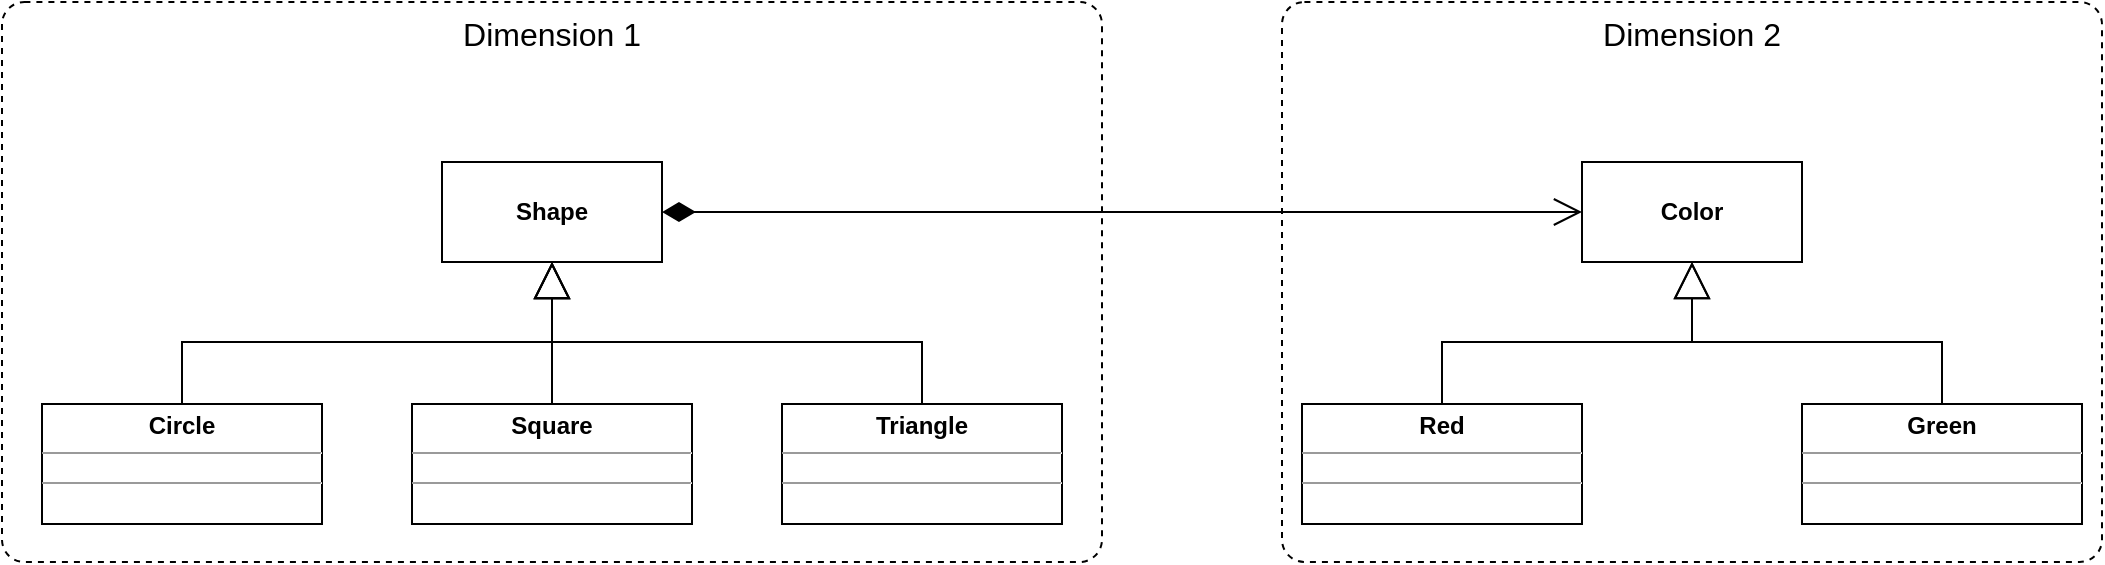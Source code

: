 <mxfile version="21.1.2" type="device">
  <diagram id="C5RBs43oDa-KdzZeNtuy" name="Page-1">
    <mxGraphModel dx="1434" dy="844" grid="1" gridSize="10" guides="1" tooltips="1" connect="1" arrows="1" fold="1" page="1" pageScale="1" pageWidth="827" pageHeight="1169" math="0" shadow="0">
      <root>
        <mxCell id="WIyWlLk6GJQsqaUBKTNV-0" />
        <mxCell id="WIyWlLk6GJQsqaUBKTNV-1" parent="WIyWlLk6GJQsqaUBKTNV-0" />
        <mxCell id="HlkVuwVzkqZ--7V7fY77-15" value="Dimension&amp;nbsp;2" style="rounded=1;whiteSpace=wrap;html=1;verticalAlign=top;fontSize=16;dashed=1;fillColor=none;arcSize=4;" parent="WIyWlLk6GJQsqaUBKTNV-1" vertex="1">
          <mxGeometry x="740" width="410" height="280" as="geometry" />
        </mxCell>
        <mxCell id="HlkVuwVzkqZ--7V7fY77-14" value="Dimension 1" style="rounded=1;whiteSpace=wrap;html=1;verticalAlign=top;fontSize=16;dashed=1;fillColor=none;arcSize=4;" parent="WIyWlLk6GJQsqaUBKTNV-1" vertex="1">
          <mxGeometry x="100" width="550" height="280" as="geometry" />
        </mxCell>
        <mxCell id="HlkVuwVzkqZ--7V7fY77-0" value="&lt;b&gt;Shape&lt;/b&gt;" style="html=1;whiteSpace=wrap;" parent="WIyWlLk6GJQsqaUBKTNV-1" vertex="1">
          <mxGeometry x="320" y="80" width="110" height="50" as="geometry" />
        </mxCell>
        <mxCell id="HlkVuwVzkqZ--7V7fY77-1" value="&lt;p style=&quot;margin:0px;margin-top:4px;text-align:center;&quot;&gt;&lt;b&gt;Circle&lt;/b&gt;&lt;br&gt;&lt;/p&gt;&lt;hr size=&quot;1&quot;&gt;&lt;div style=&quot;height:2px;&quot;&gt;&lt;/div&gt;&lt;hr size=&quot;1&quot;&gt;&lt;div style=&quot;height:2px;&quot;&gt;&lt;/div&gt;" style="verticalAlign=top;align=left;overflow=fill;fontSize=12;fontFamily=Helvetica;html=1;whiteSpace=wrap;" parent="WIyWlLk6GJQsqaUBKTNV-1" vertex="1">
          <mxGeometry x="120" y="201" width="140" height="60" as="geometry" />
        </mxCell>
        <mxCell id="HlkVuwVzkqZ--7V7fY77-2" value="&lt;p style=&quot;margin:0px;margin-top:4px;text-align:center;&quot;&gt;&lt;b&gt;Square&lt;/b&gt;&lt;br&gt;&lt;/p&gt;&lt;hr size=&quot;1&quot;&gt;&lt;div style=&quot;height:2px;&quot;&gt;&lt;/div&gt;&lt;hr size=&quot;1&quot;&gt;&lt;div style=&quot;height:2px;&quot;&gt;&lt;/div&gt;" style="verticalAlign=top;align=left;overflow=fill;fontSize=12;fontFamily=Helvetica;html=1;whiteSpace=wrap;" parent="WIyWlLk6GJQsqaUBKTNV-1" vertex="1">
          <mxGeometry x="305" y="201" width="140" height="60" as="geometry" />
        </mxCell>
        <mxCell id="HlkVuwVzkqZ--7V7fY77-3" value="&lt;p style=&quot;margin:0px;margin-top:4px;text-align:center;&quot;&gt;&lt;b&gt;Triangle&lt;/b&gt;&lt;br&gt;&lt;/p&gt;&lt;hr size=&quot;1&quot;&gt;&lt;div style=&quot;height:2px;&quot;&gt;&lt;/div&gt;&lt;hr size=&quot;1&quot;&gt;&lt;div style=&quot;height:2px;&quot;&gt;&lt;/div&gt;" style="verticalAlign=top;align=left;overflow=fill;fontSize=12;fontFamily=Helvetica;html=1;whiteSpace=wrap;" parent="WIyWlLk6GJQsqaUBKTNV-1" vertex="1">
          <mxGeometry x="490" y="201" width="140" height="60" as="geometry" />
        </mxCell>
        <mxCell id="HlkVuwVzkqZ--7V7fY77-4" value="" style="endArrow=block;endSize=16;endFill=0;html=1;rounded=0;edgeStyle=orthogonalEdgeStyle;" parent="WIyWlLk6GJQsqaUBKTNV-1" source="HlkVuwVzkqZ--7V7fY77-1" target="HlkVuwVzkqZ--7V7fY77-0" edge="1">
          <mxGeometry width="160" relative="1" as="geometry">
            <mxPoint x="190" y="160" as="sourcePoint" />
            <mxPoint x="350" y="160" as="targetPoint" />
            <Array as="points">
              <mxPoint x="190" y="170" />
              <mxPoint x="375" y="170" />
            </Array>
            <mxPoint as="offset" />
          </mxGeometry>
        </mxCell>
        <mxCell id="HlkVuwVzkqZ--7V7fY77-5" value="" style="endArrow=block;endSize=16;endFill=0;html=1;rounded=0;edgeStyle=orthogonalEdgeStyle;" parent="WIyWlLk6GJQsqaUBKTNV-1" source="HlkVuwVzkqZ--7V7fY77-3" target="HlkVuwVzkqZ--7V7fY77-0" edge="1">
          <mxGeometry width="160" relative="1" as="geometry">
            <mxPoint x="590" y="130" as="sourcePoint" />
            <mxPoint x="775" y="59" as="targetPoint" />
            <Array as="points">
              <mxPoint x="560" y="170" />
              <mxPoint x="375" y="170" />
            </Array>
            <mxPoint as="offset" />
          </mxGeometry>
        </mxCell>
        <mxCell id="HlkVuwVzkqZ--7V7fY77-6" value="" style="endArrow=block;endSize=16;endFill=0;html=1;rounded=0;" parent="WIyWlLk6GJQsqaUBKTNV-1" source="HlkVuwVzkqZ--7V7fY77-2" target="HlkVuwVzkqZ--7V7fY77-0" edge="1">
          <mxGeometry width="160" relative="1" as="geometry">
            <mxPoint x="405" y="391" as="sourcePoint" />
            <mxPoint x="190" y="320" as="targetPoint" />
            <mxPoint as="offset" />
          </mxGeometry>
        </mxCell>
        <mxCell id="HlkVuwVzkqZ--7V7fY77-7" value="&lt;b&gt;Color&lt;/b&gt;" style="html=1;whiteSpace=wrap;" parent="WIyWlLk6GJQsqaUBKTNV-1" vertex="1">
          <mxGeometry x="890" y="80" width="110" height="50" as="geometry" />
        </mxCell>
        <mxCell id="HlkVuwVzkqZ--7V7fY77-8" value="&lt;p style=&quot;margin:0px;margin-top:4px;text-align:center;&quot;&gt;&lt;b&gt;Red&lt;/b&gt;&lt;br&gt;&lt;/p&gt;&lt;hr size=&quot;1&quot;&gt;&lt;div style=&quot;height:2px;&quot;&gt;&lt;/div&gt;&lt;hr size=&quot;1&quot;&gt;&lt;div style=&quot;height:2px;&quot;&gt;&lt;/div&gt;" style="verticalAlign=top;align=left;overflow=fill;fontSize=12;fontFamily=Helvetica;html=1;whiteSpace=wrap;" parent="WIyWlLk6GJQsqaUBKTNV-1" vertex="1">
          <mxGeometry x="750" y="201" width="140" height="60" as="geometry" />
        </mxCell>
        <mxCell id="HlkVuwVzkqZ--7V7fY77-9" value="&lt;p style=&quot;margin:0px;margin-top:4px;text-align:center;&quot;&gt;&lt;b&gt;Green&lt;/b&gt;&lt;br&gt;&lt;/p&gt;&lt;hr size=&quot;1&quot;&gt;&lt;div style=&quot;height:2px;&quot;&gt;&lt;/div&gt;&lt;hr size=&quot;1&quot;&gt;&lt;div style=&quot;height:2px;&quot;&gt;&lt;/div&gt;" style="verticalAlign=top;align=left;overflow=fill;fontSize=12;fontFamily=Helvetica;html=1;whiteSpace=wrap;" parent="WIyWlLk6GJQsqaUBKTNV-1" vertex="1">
          <mxGeometry x="1000" y="201" width="140" height="60" as="geometry" />
        </mxCell>
        <mxCell id="HlkVuwVzkqZ--7V7fY77-10" value="" style="endArrow=block;endSize=16;endFill=0;html=1;rounded=0;edgeStyle=orthogonalEdgeStyle;" parent="WIyWlLk6GJQsqaUBKTNV-1" source="HlkVuwVzkqZ--7V7fY77-8" target="HlkVuwVzkqZ--7V7fY77-7" edge="1">
          <mxGeometry width="160" relative="1" as="geometry">
            <mxPoint x="710" y="140" as="sourcePoint" />
            <mxPoint x="920" y="160" as="targetPoint" />
            <Array as="points">
              <mxPoint x="820" y="170" />
              <mxPoint x="945" y="170" />
            </Array>
            <mxPoint as="offset" />
          </mxGeometry>
        </mxCell>
        <mxCell id="HlkVuwVzkqZ--7V7fY77-11" value="" style="endArrow=block;endSize=16;endFill=0;html=1;rounded=0;edgeStyle=orthogonalEdgeStyle;" parent="WIyWlLk6GJQsqaUBKTNV-1" source="HlkVuwVzkqZ--7V7fY77-9" target="HlkVuwVzkqZ--7V7fY77-7" edge="1">
          <mxGeometry width="160" relative="1" as="geometry">
            <mxPoint x="1130" y="160" as="sourcePoint" />
            <mxPoint x="1345" y="59" as="targetPoint" />
            <Array as="points">
              <mxPoint x="1070" y="170" />
              <mxPoint x="945" y="170" />
            </Array>
            <mxPoint as="offset" />
          </mxGeometry>
        </mxCell>
        <mxCell id="HlkVuwVzkqZ--7V7fY77-13" value="" style="endArrow=open;html=1;endSize=12;startArrow=diamondThin;startSize=14;startFill=1;edgeStyle=orthogonalEdgeStyle;align=left;verticalAlign=bottom;rounded=0;" parent="WIyWlLk6GJQsqaUBKTNV-1" source="HlkVuwVzkqZ--7V7fY77-0" target="HlkVuwVzkqZ--7V7fY77-7" edge="1">
          <mxGeometry x="-1" y="3" relative="1" as="geometry">
            <mxPoint x="650" y="410" as="sourcePoint" />
            <mxPoint x="810" y="410" as="targetPoint" />
          </mxGeometry>
        </mxCell>
      </root>
    </mxGraphModel>
  </diagram>
</mxfile>

